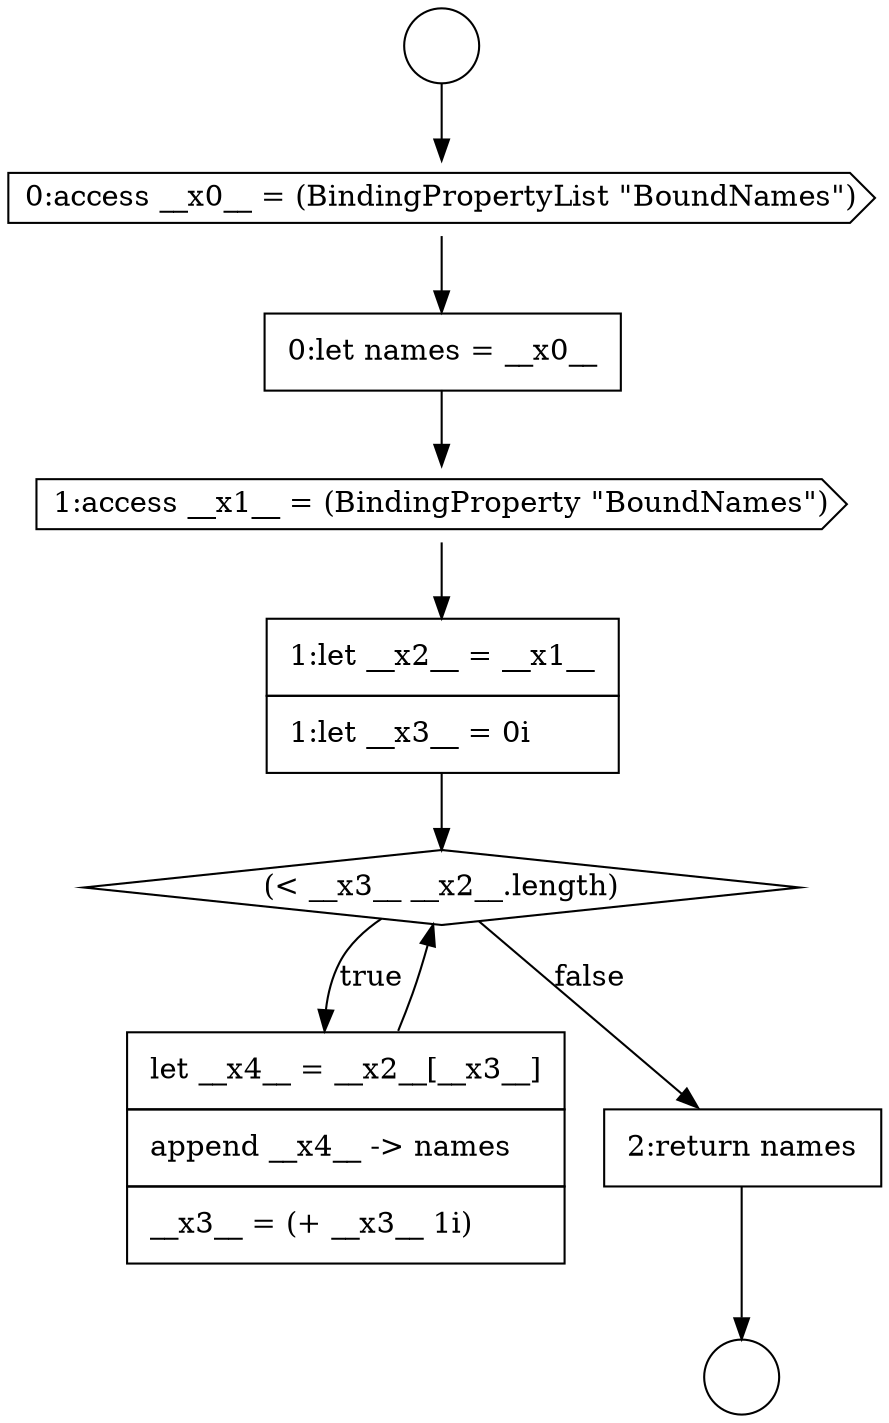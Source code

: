 digraph {
  node5718 [shape=circle label=" " color="black" fillcolor="white" style=filled]
  node5723 [shape=none, margin=0, label=<<font color="black">
    <table border="0" cellborder="1" cellspacing="0" cellpadding="10">
      <tr><td align="left">1:let __x2__ = __x1__</td></tr>
      <tr><td align="left">1:let __x3__ = 0i</td></tr>
    </table>
  </font>> color="black" fillcolor="white" style=filled]
  node5719 [shape=circle label=" " color="black" fillcolor="white" style=filled]
  node5726 [shape=none, margin=0, label=<<font color="black">
    <table border="0" cellborder="1" cellspacing="0" cellpadding="10">
      <tr><td align="left">2:return names</td></tr>
    </table>
  </font>> color="black" fillcolor="white" style=filled]
  node5722 [shape=cds, label=<<font color="black">1:access __x1__ = (BindingProperty &quot;BoundNames&quot;)</font>> color="black" fillcolor="white" style=filled]
  node5720 [shape=cds, label=<<font color="black">0:access __x0__ = (BindingPropertyList &quot;BoundNames&quot;)</font>> color="black" fillcolor="white" style=filled]
  node5725 [shape=none, margin=0, label=<<font color="black">
    <table border="0" cellborder="1" cellspacing="0" cellpadding="10">
      <tr><td align="left">let __x4__ = __x2__[__x3__]</td></tr>
      <tr><td align="left">append __x4__ -&gt; names</td></tr>
      <tr><td align="left">__x3__ = (+ __x3__ 1i)</td></tr>
    </table>
  </font>> color="black" fillcolor="white" style=filled]
  node5721 [shape=none, margin=0, label=<<font color="black">
    <table border="0" cellborder="1" cellspacing="0" cellpadding="10">
      <tr><td align="left">0:let names = __x0__</td></tr>
    </table>
  </font>> color="black" fillcolor="white" style=filled]
  node5724 [shape=diamond, label=<<font color="black">(&lt; __x3__ __x2__.length)</font>> color="black" fillcolor="white" style=filled]
  node5726 -> node5719 [ color="black"]
  node5721 -> node5722 [ color="black"]
  node5718 -> node5720 [ color="black"]
  node5723 -> node5724 [ color="black"]
  node5720 -> node5721 [ color="black"]
  node5725 -> node5724 [ color="black"]
  node5724 -> node5725 [label=<<font color="black">true</font>> color="black"]
  node5724 -> node5726 [label=<<font color="black">false</font>> color="black"]
  node5722 -> node5723 [ color="black"]
}
